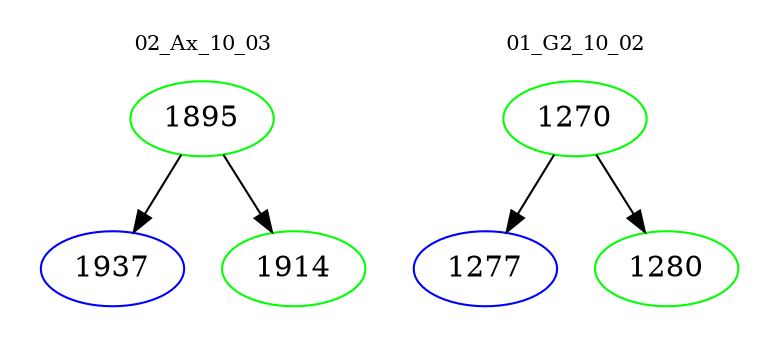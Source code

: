 digraph{
subgraph cluster_0 {
color = white
label = "02_Ax_10_03";
fontsize=10;
T0_1895 [label="1895", color="green"]
T0_1895 -> T0_1937 [color="black"]
T0_1937 [label="1937", color="blue"]
T0_1895 -> T0_1914 [color="black"]
T0_1914 [label="1914", color="green"]
}
subgraph cluster_1 {
color = white
label = "01_G2_10_02";
fontsize=10;
T1_1270 [label="1270", color="green"]
T1_1270 -> T1_1277 [color="black"]
T1_1277 [label="1277", color="blue"]
T1_1270 -> T1_1280 [color="black"]
T1_1280 [label="1280", color="green"]
}
}

